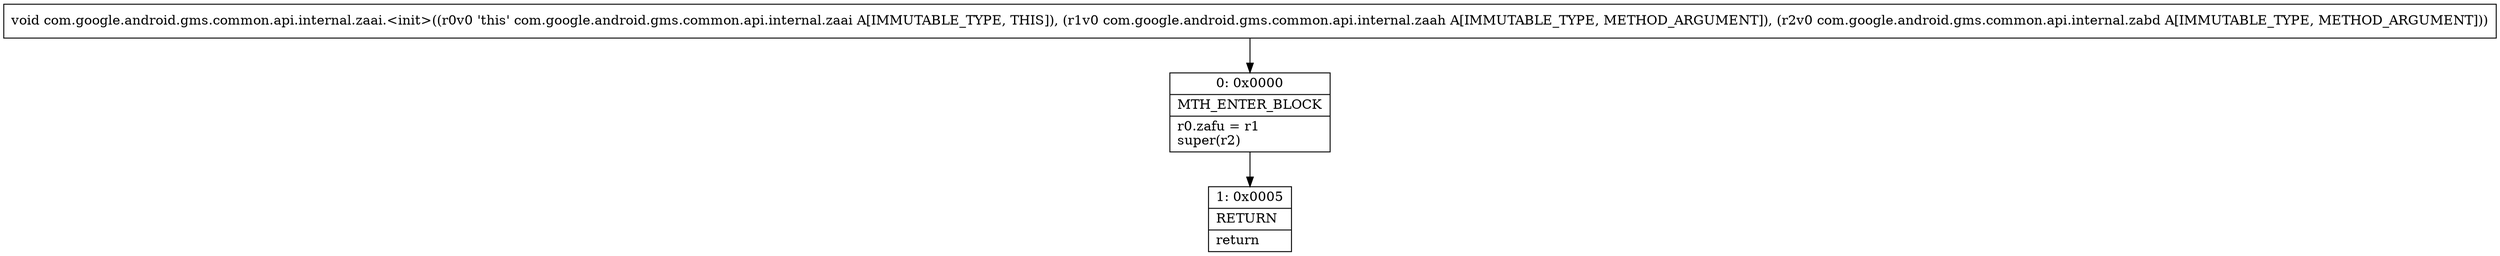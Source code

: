 digraph "CFG forcom.google.android.gms.common.api.internal.zaai.\<init\>(Lcom\/google\/android\/gms\/common\/api\/internal\/zaah;Lcom\/google\/android\/gms\/common\/api\/internal\/zabd;)V" {
Node_0 [shape=record,label="{0\:\ 0x0000|MTH_ENTER_BLOCK\l|r0.zafu = r1\lsuper(r2)\l}"];
Node_1 [shape=record,label="{1\:\ 0x0005|RETURN\l|return\l}"];
MethodNode[shape=record,label="{void com.google.android.gms.common.api.internal.zaai.\<init\>((r0v0 'this' com.google.android.gms.common.api.internal.zaai A[IMMUTABLE_TYPE, THIS]), (r1v0 com.google.android.gms.common.api.internal.zaah A[IMMUTABLE_TYPE, METHOD_ARGUMENT]), (r2v0 com.google.android.gms.common.api.internal.zabd A[IMMUTABLE_TYPE, METHOD_ARGUMENT])) }"];
MethodNode -> Node_0;
Node_0 -> Node_1;
}

